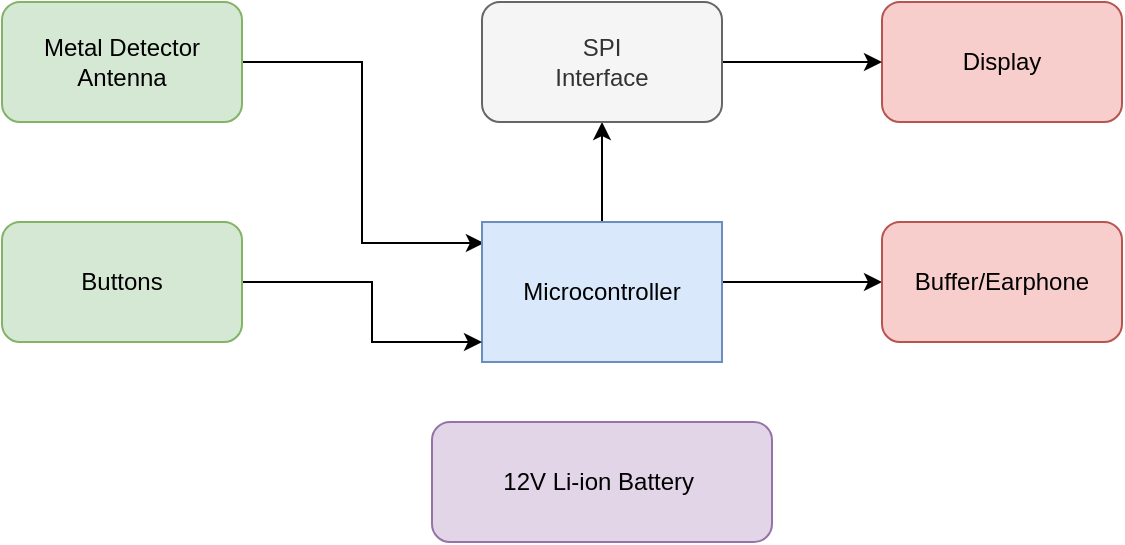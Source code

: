 <mxfile version="22.1.11" type="github">
  <diagram name="Page-1" id="58cdce13-f638-feb5-8d6f-7d28b1aa9fa0">
    <mxGraphModel dx="880" dy="506" grid="1" gridSize="10" guides="1" tooltips="1" connect="1" arrows="1" fold="1" page="1" pageScale="1" pageWidth="1100" pageHeight="850" background="none" math="0" shadow="0">
      <root>
        <mxCell id="0" />
        <mxCell id="1" parent="0" />
        <mxCell id="qSFb_at1WJNyLGFc-N33-6" value="" style="edgeStyle=orthogonalEdgeStyle;rounded=0;orthogonalLoop=1;jettySize=auto;html=1;entryX=0.008;entryY=0.15;entryDx=0;entryDy=0;entryPerimeter=0;" edge="1" parent="1" source="qSFb_at1WJNyLGFc-N33-1" target="qSFb_at1WJNyLGFc-N33-5">
          <mxGeometry relative="1" as="geometry" />
        </mxCell>
        <mxCell id="qSFb_at1WJNyLGFc-N33-1" value="Metal Detector Antenna" style="rounded=1;whiteSpace=wrap;html=1;fillColor=#d5e8d4;strokeColor=#82b366;" vertex="1" parent="1">
          <mxGeometry x="90" y="180" width="120" height="60" as="geometry" />
        </mxCell>
        <mxCell id="qSFb_at1WJNyLGFc-N33-13" style="edgeStyle=orthogonalEdgeStyle;rounded=0;orthogonalLoop=1;jettySize=auto;html=1;entryX=0;entryY=0.5;entryDx=0;entryDy=0;" edge="1" parent="1" source="qSFb_at1WJNyLGFc-N33-5" target="qSFb_at1WJNyLGFc-N33-11">
          <mxGeometry relative="1" as="geometry">
            <Array as="points">
              <mxPoint x="480" y="320" />
              <mxPoint x="480" y="320" />
            </Array>
          </mxGeometry>
        </mxCell>
        <mxCell id="qSFb_at1WJNyLGFc-N33-16" style="edgeStyle=orthogonalEdgeStyle;rounded=0;orthogonalLoop=1;jettySize=auto;html=1;entryX=0.5;entryY=1;entryDx=0;entryDy=0;" edge="1" parent="1" source="qSFb_at1WJNyLGFc-N33-5" target="qSFb_at1WJNyLGFc-N33-14">
          <mxGeometry relative="1" as="geometry" />
        </mxCell>
        <mxCell id="qSFb_at1WJNyLGFc-N33-5" value="Microcontroller" style="rounded=0;whiteSpace=wrap;html=1;fillColor=#dae8fc;strokeColor=#6c8ebf;" vertex="1" parent="1">
          <mxGeometry x="330" y="290" width="120" height="70" as="geometry" />
        </mxCell>
        <mxCell id="qSFb_at1WJNyLGFc-N33-8" style="edgeStyle=orthogonalEdgeStyle;rounded=0;orthogonalLoop=1;jettySize=auto;html=1;" edge="1" parent="1" source="qSFb_at1WJNyLGFc-N33-7">
          <mxGeometry relative="1" as="geometry">
            <mxPoint x="330" y="350" as="targetPoint" />
            <Array as="points">
              <mxPoint x="275" y="320" />
              <mxPoint x="275" y="350" />
            </Array>
          </mxGeometry>
        </mxCell>
        <mxCell id="qSFb_at1WJNyLGFc-N33-7" value="Buttons" style="rounded=1;whiteSpace=wrap;html=1;fillColor=#d5e8d4;strokeColor=#82b366;" vertex="1" parent="1">
          <mxGeometry x="90" y="290" width="120" height="60" as="geometry" />
        </mxCell>
        <mxCell id="qSFb_at1WJNyLGFc-N33-9" value="12V Li-ion Battery&amp;nbsp;" style="rounded=1;whiteSpace=wrap;html=1;fillColor=#e1d5e7;strokeColor=#9673a6;" vertex="1" parent="1">
          <mxGeometry x="305" y="390" width="170" height="60" as="geometry" />
        </mxCell>
        <mxCell id="qSFb_at1WJNyLGFc-N33-10" value="Display" style="rounded=1;whiteSpace=wrap;html=1;fillColor=#f8cecc;strokeColor=#b85450;" vertex="1" parent="1">
          <mxGeometry x="530" y="180" width="120" height="60" as="geometry" />
        </mxCell>
        <mxCell id="qSFb_at1WJNyLGFc-N33-11" value="Buffer/Earphone" style="rounded=1;whiteSpace=wrap;html=1;fillColor=#f8cecc;strokeColor=#b85450;" vertex="1" parent="1">
          <mxGeometry x="530" y="290" width="120" height="60" as="geometry" />
        </mxCell>
        <mxCell id="qSFb_at1WJNyLGFc-N33-15" style="edgeStyle=orthogonalEdgeStyle;rounded=0;orthogonalLoop=1;jettySize=auto;html=1;entryX=0;entryY=0.5;entryDx=0;entryDy=0;" edge="1" parent="1" source="qSFb_at1WJNyLGFc-N33-14" target="qSFb_at1WJNyLGFc-N33-10">
          <mxGeometry relative="1" as="geometry" />
        </mxCell>
        <mxCell id="qSFb_at1WJNyLGFc-N33-14" value="SPI &lt;br&gt;Interface" style="rounded=1;whiteSpace=wrap;html=1;fillColor=#f5f5f5;fontColor=#333333;strokeColor=#666666;" vertex="1" parent="1">
          <mxGeometry x="330" y="180" width="120" height="60" as="geometry" />
        </mxCell>
      </root>
    </mxGraphModel>
  </diagram>
</mxfile>
